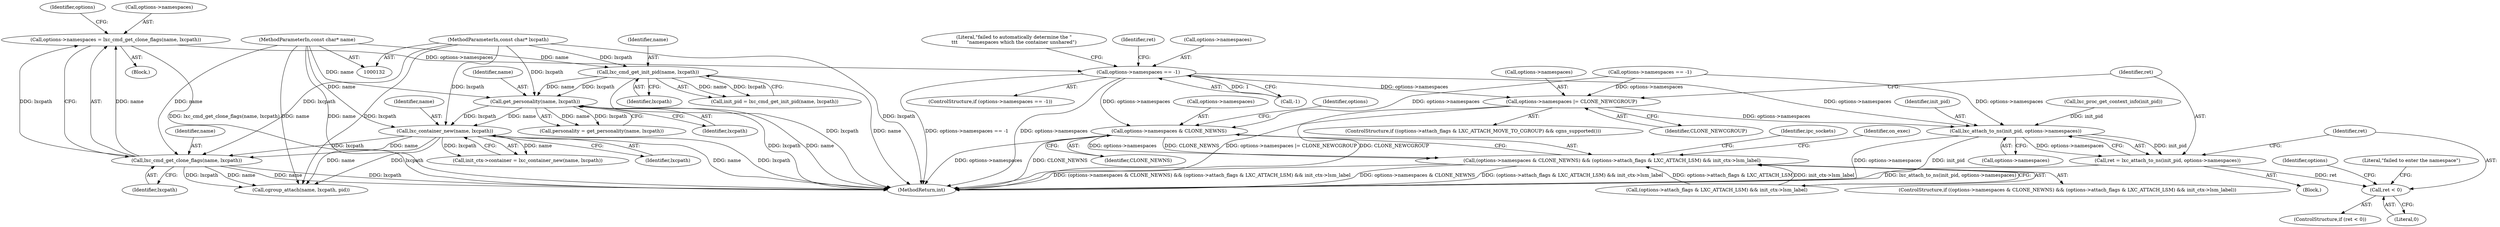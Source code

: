 digraph "0_lxc_81f466d05f2a89cb4f122ef7f593ff3f279b165c_1@pointer" {
"1000259" [label="(Call,options->namespaces = lxc_cmd_get_clone_flags(name, lxcpath))"];
"1000263" [label="(Call,lxc_cmd_get_clone_flags(name, lxcpath))"];
"1000217" [label="(Call,lxc_container_new(name, lxcpath))"];
"1000191" [label="(Call,get_personality(name, lxcpath))"];
"1000160" [label="(Call,lxc_cmd_get_init_pid(name, lxcpath))"];
"1000133" [label="(MethodParameterIn,const char* name)"];
"1000134" [label="(MethodParameterIn,const char* lxcpath)"];
"1000267" [label="(Call,options->namespaces == -1)"];
"1000539" [label="(Call,options->namespaces & CLONE_NEWNS)"];
"1000538" [label="(Call,(options->namespaces & CLONE_NEWNS) && (options->attach_flags & LXC_ATTACH_LSM) && init_ctx->lsm_label)"];
"1000686" [label="(Call,options->namespaces |= CLONE_NEWCGROUP)"];
"1000693" [label="(Call,lxc_attach_to_ns(init_pid, options->namespaces))"];
"1000691" [label="(Call,ret = lxc_attach_to_ns(init_pid, options->namespaces))"];
"1000699" [label="(Call,ret < 0)"];
"1000266" [label="(ControlStructure,if (options->namespaces == -1))"];
"1000267" [label="(Call,options->namespaces == -1)"];
"1000275" [label="(Literal,\"failed to automatically determine the \"\n\t\t\t      \"namespaces which the container unshared\")"];
"1000284" [label="(Identifier,ret)"];
"1000690" [label="(Identifier,CLONE_NEWCGROUP)"];
"1000694" [label="(Identifier,init_pid)"];
"1000686" [label="(Call,options->namespaces |= CLONE_NEWCGROUP)"];
"1000213" [label="(Call,init_ctx->container = lxc_container_new(name, lxcpath))"];
"1000269" [label="(Identifier,options)"];
"1000692" [label="(Identifier,ret)"];
"1000678" [label="(ControlStructure,if ((options->attach_flags & LXC_ATTACH_MOVE_TO_CGROUP) && cgns_supported()))"];
"1000219" [label="(Identifier,lxcpath)"];
"1000189" [label="(Call,personality = get_personality(name, lxcpath))"];
"1000175" [label="(Call,lxc_proc_get_context_info(init_pid))"];
"1000715" [label="(Identifier,options)"];
"1000191" [label="(Call,get_personality(name, lxcpath))"];
"1000704" [label="(Literal,\"failed to enter the namespace\")"];
"1000700" [label="(Identifier,ret)"];
"1000162" [label="(Identifier,lxcpath)"];
"1000160" [label="(Call,lxc_cmd_get_init_pid(name, lxcpath))"];
"1000539" [label="(Call,options->namespaces & CLONE_NEWNS)"];
"1000698" [label="(ControlStructure,if (ret < 0))"];
"1000540" [label="(Call,options->namespaces)"];
"1000134" [label="(MethodParameterIn,const char* lxcpath)"];
"1000217" [label="(Call,lxc_container_new(name, lxcpath))"];
"1000544" [label="(Call,(options->attach_flags & LXC_ATTACH_LSM) && init_ctx->lsm_label)"];
"1000259" [label="(Call,options->namespaces = lxc_cmd_get_clone_flags(name, lxcpath))"];
"1000691" [label="(Call,ret = lxc_attach_to_ns(init_pid, options->namespaces))"];
"1000158" [label="(Call,init_pid = lxc_cmd_get_init_pid(name, lxcpath))"];
"1000271" [label="(Call,-1)"];
"1000543" [label="(Identifier,CLONE_NEWNS)"];
"1000265" [label="(Identifier,lxcpath)"];
"1000537" [label="(ControlStructure,if ((options->namespaces & CLONE_NEWNS) && (options->attach_flags & LXC_ATTACH_LSM) && init_ctx->lsm_label))"];
"1000557" [label="(Identifier,on_exec)"];
"1000192" [label="(Identifier,name)"];
"1000547" [label="(Identifier,options)"];
"1000791" [label="(MethodReturn,int)"];
"1000139" [label="(Block,)"];
"1000133" [label="(MethodParameterIn,const char* name)"];
"1000218" [label="(Identifier,name)"];
"1000701" [label="(Literal,0)"];
"1000598" [label="(Identifier,ipc_sockets)"];
"1000264" [label="(Identifier,name)"];
"1000258" [label="(Block,)"];
"1000695" [label="(Call,options->namespaces)"];
"1000687" [label="(Call,options->namespaces)"];
"1000693" [label="(Call,lxc_attach_to_ns(init_pid, options->namespaces))"];
"1000252" [label="(Call,options->namespaces == -1)"];
"1000350" [label="(Call,cgroup_attach(name, lxcpath, pid))"];
"1000538" [label="(Call,(options->namespaces & CLONE_NEWNS) && (options->attach_flags & LXC_ATTACH_LSM) && init_ctx->lsm_label)"];
"1000161" [label="(Identifier,name)"];
"1000260" [label="(Call,options->namespaces)"];
"1000268" [label="(Call,options->namespaces)"];
"1000263" [label="(Call,lxc_cmd_get_clone_flags(name, lxcpath))"];
"1000193" [label="(Identifier,lxcpath)"];
"1000699" [label="(Call,ret < 0)"];
"1000259" -> "1000258"  [label="AST: "];
"1000259" -> "1000263"  [label="CFG: "];
"1000260" -> "1000259"  [label="AST: "];
"1000263" -> "1000259"  [label="AST: "];
"1000269" -> "1000259"  [label="CFG: "];
"1000259" -> "1000791"  [label="DDG: lxc_cmd_get_clone_flags(name, lxcpath)"];
"1000263" -> "1000259"  [label="DDG: name"];
"1000263" -> "1000259"  [label="DDG: lxcpath"];
"1000259" -> "1000267"  [label="DDG: options->namespaces"];
"1000263" -> "1000265"  [label="CFG: "];
"1000264" -> "1000263"  [label="AST: "];
"1000265" -> "1000263"  [label="AST: "];
"1000263" -> "1000791"  [label="DDG: lxcpath"];
"1000263" -> "1000791"  [label="DDG: name"];
"1000217" -> "1000263"  [label="DDG: name"];
"1000217" -> "1000263"  [label="DDG: lxcpath"];
"1000133" -> "1000263"  [label="DDG: name"];
"1000134" -> "1000263"  [label="DDG: lxcpath"];
"1000263" -> "1000350"  [label="DDG: name"];
"1000263" -> "1000350"  [label="DDG: lxcpath"];
"1000217" -> "1000213"  [label="AST: "];
"1000217" -> "1000219"  [label="CFG: "];
"1000218" -> "1000217"  [label="AST: "];
"1000219" -> "1000217"  [label="AST: "];
"1000213" -> "1000217"  [label="CFG: "];
"1000217" -> "1000791"  [label="DDG: lxcpath"];
"1000217" -> "1000791"  [label="DDG: name"];
"1000217" -> "1000213"  [label="DDG: name"];
"1000217" -> "1000213"  [label="DDG: lxcpath"];
"1000191" -> "1000217"  [label="DDG: name"];
"1000191" -> "1000217"  [label="DDG: lxcpath"];
"1000133" -> "1000217"  [label="DDG: name"];
"1000134" -> "1000217"  [label="DDG: lxcpath"];
"1000217" -> "1000350"  [label="DDG: name"];
"1000217" -> "1000350"  [label="DDG: lxcpath"];
"1000191" -> "1000189"  [label="AST: "];
"1000191" -> "1000193"  [label="CFG: "];
"1000192" -> "1000191"  [label="AST: "];
"1000193" -> "1000191"  [label="AST: "];
"1000189" -> "1000191"  [label="CFG: "];
"1000191" -> "1000791"  [label="DDG: lxcpath"];
"1000191" -> "1000791"  [label="DDG: name"];
"1000191" -> "1000189"  [label="DDG: name"];
"1000191" -> "1000189"  [label="DDG: lxcpath"];
"1000160" -> "1000191"  [label="DDG: name"];
"1000160" -> "1000191"  [label="DDG: lxcpath"];
"1000133" -> "1000191"  [label="DDG: name"];
"1000134" -> "1000191"  [label="DDG: lxcpath"];
"1000160" -> "1000158"  [label="AST: "];
"1000160" -> "1000162"  [label="CFG: "];
"1000161" -> "1000160"  [label="AST: "];
"1000162" -> "1000160"  [label="AST: "];
"1000158" -> "1000160"  [label="CFG: "];
"1000160" -> "1000791"  [label="DDG: lxcpath"];
"1000160" -> "1000791"  [label="DDG: name"];
"1000160" -> "1000158"  [label="DDG: name"];
"1000160" -> "1000158"  [label="DDG: lxcpath"];
"1000133" -> "1000160"  [label="DDG: name"];
"1000134" -> "1000160"  [label="DDG: lxcpath"];
"1000133" -> "1000132"  [label="AST: "];
"1000133" -> "1000791"  [label="DDG: name"];
"1000133" -> "1000350"  [label="DDG: name"];
"1000134" -> "1000132"  [label="AST: "];
"1000134" -> "1000791"  [label="DDG: lxcpath"];
"1000134" -> "1000350"  [label="DDG: lxcpath"];
"1000267" -> "1000266"  [label="AST: "];
"1000267" -> "1000271"  [label="CFG: "];
"1000268" -> "1000267"  [label="AST: "];
"1000271" -> "1000267"  [label="AST: "];
"1000275" -> "1000267"  [label="CFG: "];
"1000284" -> "1000267"  [label="CFG: "];
"1000267" -> "1000791"  [label="DDG: options->namespaces == -1"];
"1000267" -> "1000791"  [label="DDG: options->namespaces"];
"1000271" -> "1000267"  [label="DDG: 1"];
"1000267" -> "1000539"  [label="DDG: options->namespaces"];
"1000267" -> "1000686"  [label="DDG: options->namespaces"];
"1000267" -> "1000693"  [label="DDG: options->namespaces"];
"1000539" -> "1000538"  [label="AST: "];
"1000539" -> "1000543"  [label="CFG: "];
"1000540" -> "1000539"  [label="AST: "];
"1000543" -> "1000539"  [label="AST: "];
"1000547" -> "1000539"  [label="CFG: "];
"1000538" -> "1000539"  [label="CFG: "];
"1000539" -> "1000791"  [label="DDG: options->namespaces"];
"1000539" -> "1000791"  [label="DDG: CLONE_NEWNS"];
"1000539" -> "1000538"  [label="DDG: options->namespaces"];
"1000539" -> "1000538"  [label="DDG: CLONE_NEWNS"];
"1000252" -> "1000539"  [label="DDG: options->namespaces"];
"1000538" -> "1000537"  [label="AST: "];
"1000538" -> "1000544"  [label="CFG: "];
"1000544" -> "1000538"  [label="AST: "];
"1000557" -> "1000538"  [label="CFG: "];
"1000598" -> "1000538"  [label="CFG: "];
"1000538" -> "1000791"  [label="DDG: options->namespaces & CLONE_NEWNS"];
"1000538" -> "1000791"  [label="DDG: (options->attach_flags & LXC_ATTACH_LSM) && init_ctx->lsm_label"];
"1000538" -> "1000791"  [label="DDG: (options->namespaces & CLONE_NEWNS) && (options->attach_flags & LXC_ATTACH_LSM) && init_ctx->lsm_label"];
"1000544" -> "1000538"  [label="DDG: options->attach_flags & LXC_ATTACH_LSM"];
"1000544" -> "1000538"  [label="DDG: init_ctx->lsm_label"];
"1000686" -> "1000678"  [label="AST: "];
"1000686" -> "1000690"  [label="CFG: "];
"1000687" -> "1000686"  [label="AST: "];
"1000690" -> "1000686"  [label="AST: "];
"1000692" -> "1000686"  [label="CFG: "];
"1000686" -> "1000791"  [label="DDG: CLONE_NEWCGROUP"];
"1000686" -> "1000791"  [label="DDG: options->namespaces |= CLONE_NEWCGROUP"];
"1000252" -> "1000686"  [label="DDG: options->namespaces"];
"1000686" -> "1000693"  [label="DDG: options->namespaces"];
"1000693" -> "1000691"  [label="AST: "];
"1000693" -> "1000695"  [label="CFG: "];
"1000694" -> "1000693"  [label="AST: "];
"1000695" -> "1000693"  [label="AST: "];
"1000691" -> "1000693"  [label="CFG: "];
"1000693" -> "1000791"  [label="DDG: options->namespaces"];
"1000693" -> "1000791"  [label="DDG: init_pid"];
"1000693" -> "1000691"  [label="DDG: init_pid"];
"1000693" -> "1000691"  [label="DDG: options->namespaces"];
"1000175" -> "1000693"  [label="DDG: init_pid"];
"1000252" -> "1000693"  [label="DDG: options->namespaces"];
"1000691" -> "1000139"  [label="AST: "];
"1000692" -> "1000691"  [label="AST: "];
"1000700" -> "1000691"  [label="CFG: "];
"1000691" -> "1000791"  [label="DDG: lxc_attach_to_ns(init_pid, options->namespaces)"];
"1000691" -> "1000699"  [label="DDG: ret"];
"1000699" -> "1000698"  [label="AST: "];
"1000699" -> "1000701"  [label="CFG: "];
"1000700" -> "1000699"  [label="AST: "];
"1000701" -> "1000699"  [label="AST: "];
"1000704" -> "1000699"  [label="CFG: "];
"1000715" -> "1000699"  [label="CFG: "];
}
